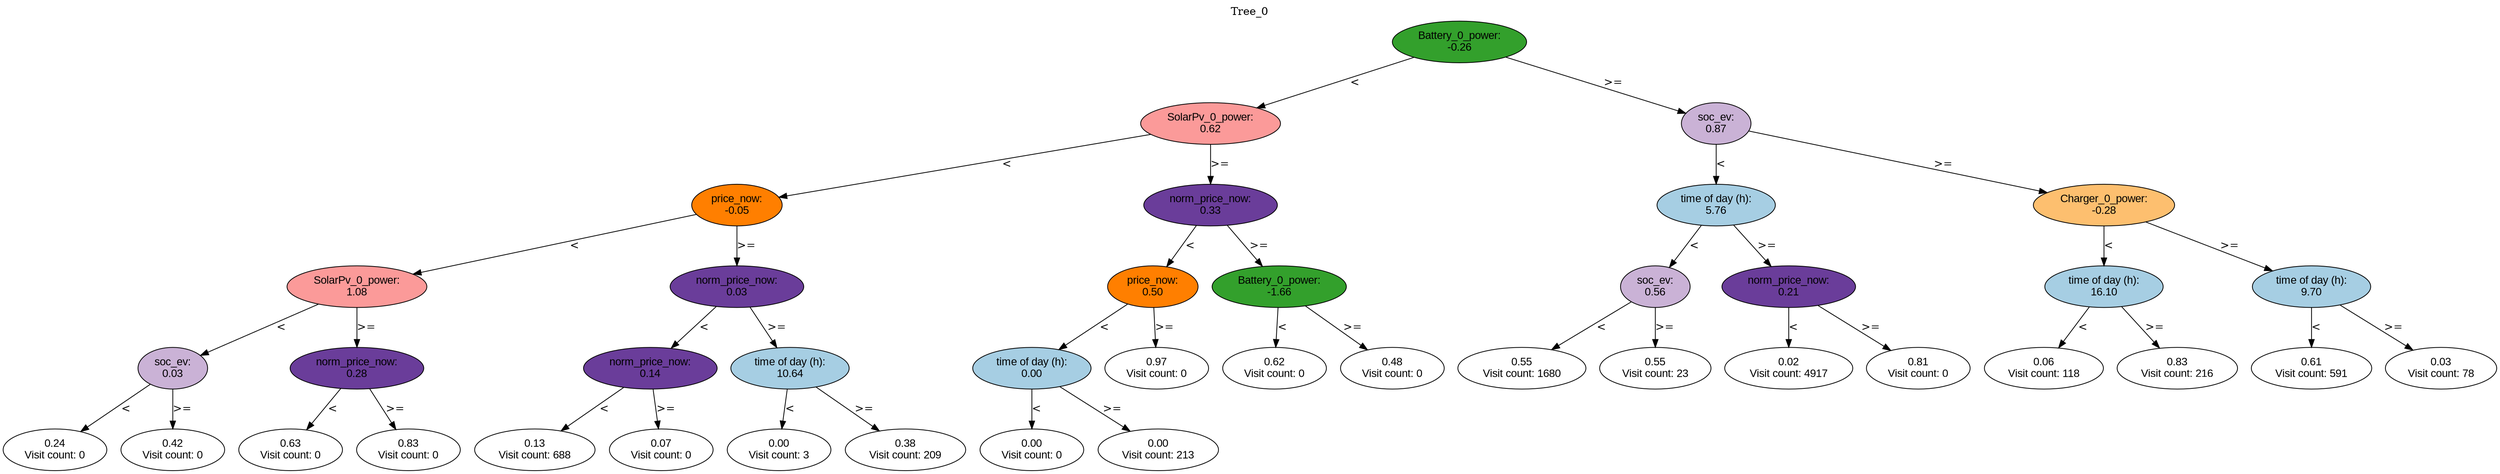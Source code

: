 digraph BST {
    node [fontname="Arial" style=filled colorscheme=paired12];
    0 [ label = "Battery_0_power:
-0.26" fillcolor=4];
    1 [ label = "SolarPv_0_power:
0.62" fillcolor=5];
    2 [ label = "price_now:
-0.05" fillcolor=8];
    3 [ label = "SolarPv_0_power:
1.08" fillcolor=5];
    4 [ label = "soc_ev:
0.03" fillcolor=9];
    5 [ label = "0.24
Visit count: 0" fillcolor=white];
    6 [ label = "0.42
Visit count: 0" fillcolor=white];
    7 [ label = "norm_price_now:
0.28" fillcolor=10];
    8 [ label = "0.63
Visit count: 0" fillcolor=white];
    9 [ label = "0.83
Visit count: 0" fillcolor=white];
    10 [ label = "norm_price_now:
0.03" fillcolor=10];
    11 [ label = "norm_price_now:
0.14" fillcolor=10];
    12 [ label = "0.13
Visit count: 688" fillcolor=white];
    13 [ label = "0.07
Visit count: 0" fillcolor=white];
    14 [ label = "time of day (h):
10.64" fillcolor=1];
    15 [ label = "0.00
Visit count: 3" fillcolor=white];
    16 [ label = "0.38
Visit count: 209" fillcolor=white];
    17 [ label = "norm_price_now:
0.33" fillcolor=10];
    18 [ label = "price_now:
0.50" fillcolor=8];
    19 [ label = "time of day (h):
0.00" fillcolor=1];
    20 [ label = "0.00
Visit count: 0" fillcolor=white];
    21 [ label = "0.00
Visit count: 213" fillcolor=white];
    22 [ label = "0.97
Visit count: 0" fillcolor=white];
    23 [ label = "Battery_0_power:
-1.66" fillcolor=4];
    24 [ label = "0.62
Visit count: 0" fillcolor=white];
    25 [ label = "0.48
Visit count: 0" fillcolor=white];
    26 [ label = "soc_ev:
0.87" fillcolor=9];
    27 [ label = "time of day (h):
5.76" fillcolor=1];
    28 [ label = "soc_ev:
0.56" fillcolor=9];
    29 [ label = "0.55
Visit count: 1680" fillcolor=white];
    30 [ label = "0.55
Visit count: 23" fillcolor=white];
    31 [ label = "norm_price_now:
0.21" fillcolor=10];
    32 [ label = "0.02
Visit count: 4917" fillcolor=white];
    33 [ label = "0.81
Visit count: 0" fillcolor=white];
    34 [ label = "Charger_0_power:
-0.28" fillcolor=7];
    35 [ label = "time of day (h):
16.10" fillcolor=1];
    36 [ label = "0.06
Visit count: 118" fillcolor=white];
    37 [ label = "0.83
Visit count: 216" fillcolor=white];
    38 [ label = "time of day (h):
9.70" fillcolor=1];
    39 [ label = "0.61
Visit count: 591" fillcolor=white];
    40 [ label = "0.03
Visit count: 78" fillcolor=white];

    0  -> 1[ label = "<"];
    0  -> 26[ label = ">="];
    1  -> 2[ label = "<"];
    1  -> 17[ label = ">="];
    2  -> 3[ label = "<"];
    2  -> 10[ label = ">="];
    3  -> 4[ label = "<"];
    3  -> 7[ label = ">="];
    4  -> 5[ label = "<"];
    4  -> 6[ label = ">="];
    7  -> 8[ label = "<"];
    7  -> 9[ label = ">="];
    10  -> 11[ label = "<"];
    10  -> 14[ label = ">="];
    11  -> 12[ label = "<"];
    11  -> 13[ label = ">="];
    14  -> 15[ label = "<"];
    14  -> 16[ label = ">="];
    17  -> 18[ label = "<"];
    17  -> 23[ label = ">="];
    18  -> 19[ label = "<"];
    18  -> 22[ label = ">="];
    19  -> 20[ label = "<"];
    19  -> 21[ label = ">="];
    23  -> 24[ label = "<"];
    23  -> 25[ label = ">="];
    26  -> 27[ label = "<"];
    26  -> 34[ label = ">="];
    27  -> 28[ label = "<"];
    27  -> 31[ label = ">="];
    28  -> 29[ label = "<"];
    28  -> 30[ label = ">="];
    31  -> 32[ label = "<"];
    31  -> 33[ label = ">="];
    34  -> 35[ label = "<"];
    34  -> 38[ label = ">="];
    35  -> 36[ label = "<"];
    35  -> 37[ label = ">="];
    38  -> 39[ label = "<"];
    38  -> 40[ label = ">="];

    labelloc="t";
    label="Tree_0";
}